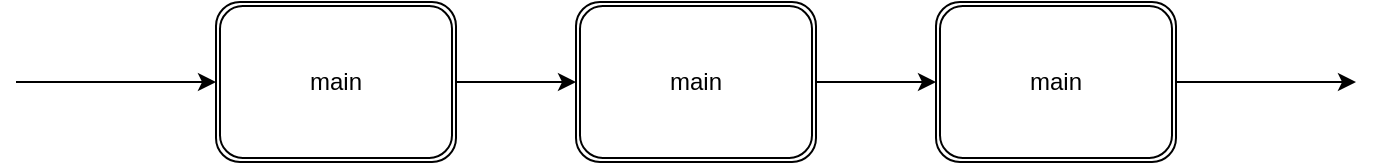 <mxfile version="21.6.6" type="github">
  <diagram name="第 1 页" id="hvuWWjI2QTMA2FZdCcS5">
    <mxGraphModel dx="1434" dy="798" grid="1" gridSize="10" guides="1" tooltips="1" connect="1" arrows="1" fold="1" page="1" pageScale="1" pageWidth="827" pageHeight="1169" math="0" shadow="0">
      <root>
        <mxCell id="0" />
        <mxCell id="1" parent="0" />
        <mxCell id="yss454u_exMNpH3CGygc-6" value="" style="endArrow=classic;html=1;rounded=0;" edge="1" parent="1" source="yss454u_exMNpH3CGygc-12">
          <mxGeometry width="50" height="50" relative="1" as="geometry">
            <mxPoint x="180" y="160" as="sourcePoint" />
            <mxPoint x="760" y="160" as="targetPoint" />
          </mxGeometry>
        </mxCell>
        <mxCell id="yss454u_exMNpH3CGygc-9" value="" style="endArrow=classic;html=1;rounded=0;" edge="1" parent="1" target="yss454u_exMNpH3CGygc-4">
          <mxGeometry width="50" height="50" relative="1" as="geometry">
            <mxPoint x="90" y="160" as="sourcePoint" />
            <mxPoint x="720" y="160" as="targetPoint" />
          </mxGeometry>
        </mxCell>
        <mxCell id="yss454u_exMNpH3CGygc-4" value="main" style="shape=ext;double=1;rounded=1;whiteSpace=wrap;html=1;" vertex="1" parent="1">
          <mxGeometry x="190" y="120" width="120" height="80" as="geometry" />
        </mxCell>
        <mxCell id="yss454u_exMNpH3CGygc-11" value="" style="endArrow=classic;html=1;rounded=0;" edge="1" parent="1" source="yss454u_exMNpH3CGygc-4" target="yss454u_exMNpH3CGygc-10">
          <mxGeometry width="50" height="50" relative="1" as="geometry">
            <mxPoint x="310" y="160" as="sourcePoint" />
            <mxPoint x="720" y="160" as="targetPoint" />
          </mxGeometry>
        </mxCell>
        <mxCell id="yss454u_exMNpH3CGygc-10" value="main" style="shape=ext;double=1;rounded=1;whiteSpace=wrap;html=1;" vertex="1" parent="1">
          <mxGeometry x="370" y="120" width="120" height="80" as="geometry" />
        </mxCell>
        <mxCell id="yss454u_exMNpH3CGygc-13" value="" style="endArrow=classic;html=1;rounded=0;" edge="1" parent="1" source="yss454u_exMNpH3CGygc-10" target="yss454u_exMNpH3CGygc-12">
          <mxGeometry width="50" height="50" relative="1" as="geometry">
            <mxPoint x="464" y="160" as="sourcePoint" />
            <mxPoint x="720" y="160" as="targetPoint" />
          </mxGeometry>
        </mxCell>
        <mxCell id="yss454u_exMNpH3CGygc-12" value="main" style="shape=ext;double=1;rounded=1;whiteSpace=wrap;html=1;" vertex="1" parent="1">
          <mxGeometry x="550" y="120" width="120" height="80" as="geometry" />
        </mxCell>
      </root>
    </mxGraphModel>
  </diagram>
</mxfile>

